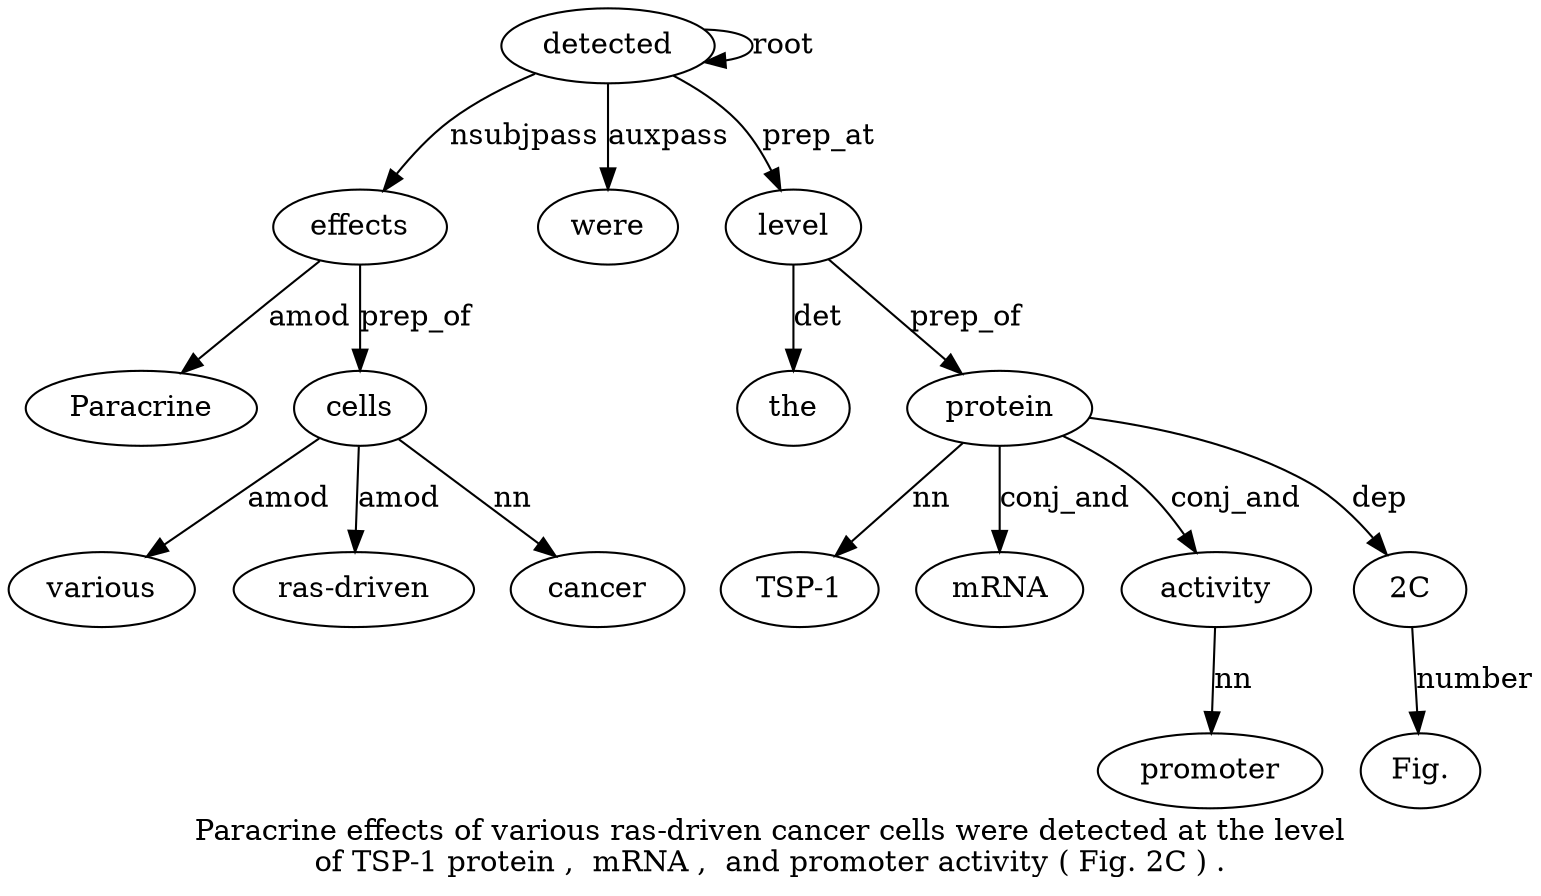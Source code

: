 digraph "Paracrine effects of various ras-driven cancer cells were detected at the level of TSP-1 protein ,  mRNA ,  and promoter activity ( Fig. 2C ) ." {
label="Paracrine effects of various ras-driven cancer cells were detected at the level
of TSP-1 protein ,  mRNA ,  and promoter activity ( Fig. 2C ) .";
effects2 [style=filled, fillcolor=white, label=effects];
Paracrine1 [style=filled, fillcolor=white, label=Paracrine];
effects2 -> Paracrine1  [label=amod];
detected9 [style=filled, fillcolor=white, label=detected];
detected9 -> effects2  [label=nsubjpass];
cells7 [style=filled, fillcolor=white, label=cells];
various4 [style=filled, fillcolor=white, label=various];
cells7 -> various4  [label=amod];
"ras-driven5" [style=filled, fillcolor=white, label="ras-driven"];
cells7 -> "ras-driven5"  [label=amod];
cancer6 [style=filled, fillcolor=white, label=cancer];
cells7 -> cancer6  [label=nn];
effects2 -> cells7  [label=prep_of];
were8 [style=filled, fillcolor=white, label=were];
detected9 -> were8  [label=auxpass];
detected9 -> detected9  [label=root];
level12 [style=filled, fillcolor=white, label=level];
the11 [style=filled, fillcolor=white, label=the];
level12 -> the11  [label=det];
detected9 -> level12  [label=prep_at];
protein15 [style=filled, fillcolor=white, label=protein];
"TSP-14" [style=filled, fillcolor=white, label="TSP-1"];
protein15 -> "TSP-14"  [label=nn];
level12 -> protein15  [label=prep_of];
mRNA17 [style=filled, fillcolor=white, label=mRNA];
protein15 -> mRNA17  [label=conj_and];
activity21 [style=filled, fillcolor=white, label=activity];
promoter20 [style=filled, fillcolor=white, label=promoter];
activity21 -> promoter20  [label=nn];
protein15 -> activity21  [label=conj_and];
"2C24" [style=filled, fillcolor=white, label="2C"];
"Fig.23" [style=filled, fillcolor=white, label="Fig."];
"2C24" -> "Fig.23"  [label=number];
protein15 -> "2C24"  [label=dep];
}

